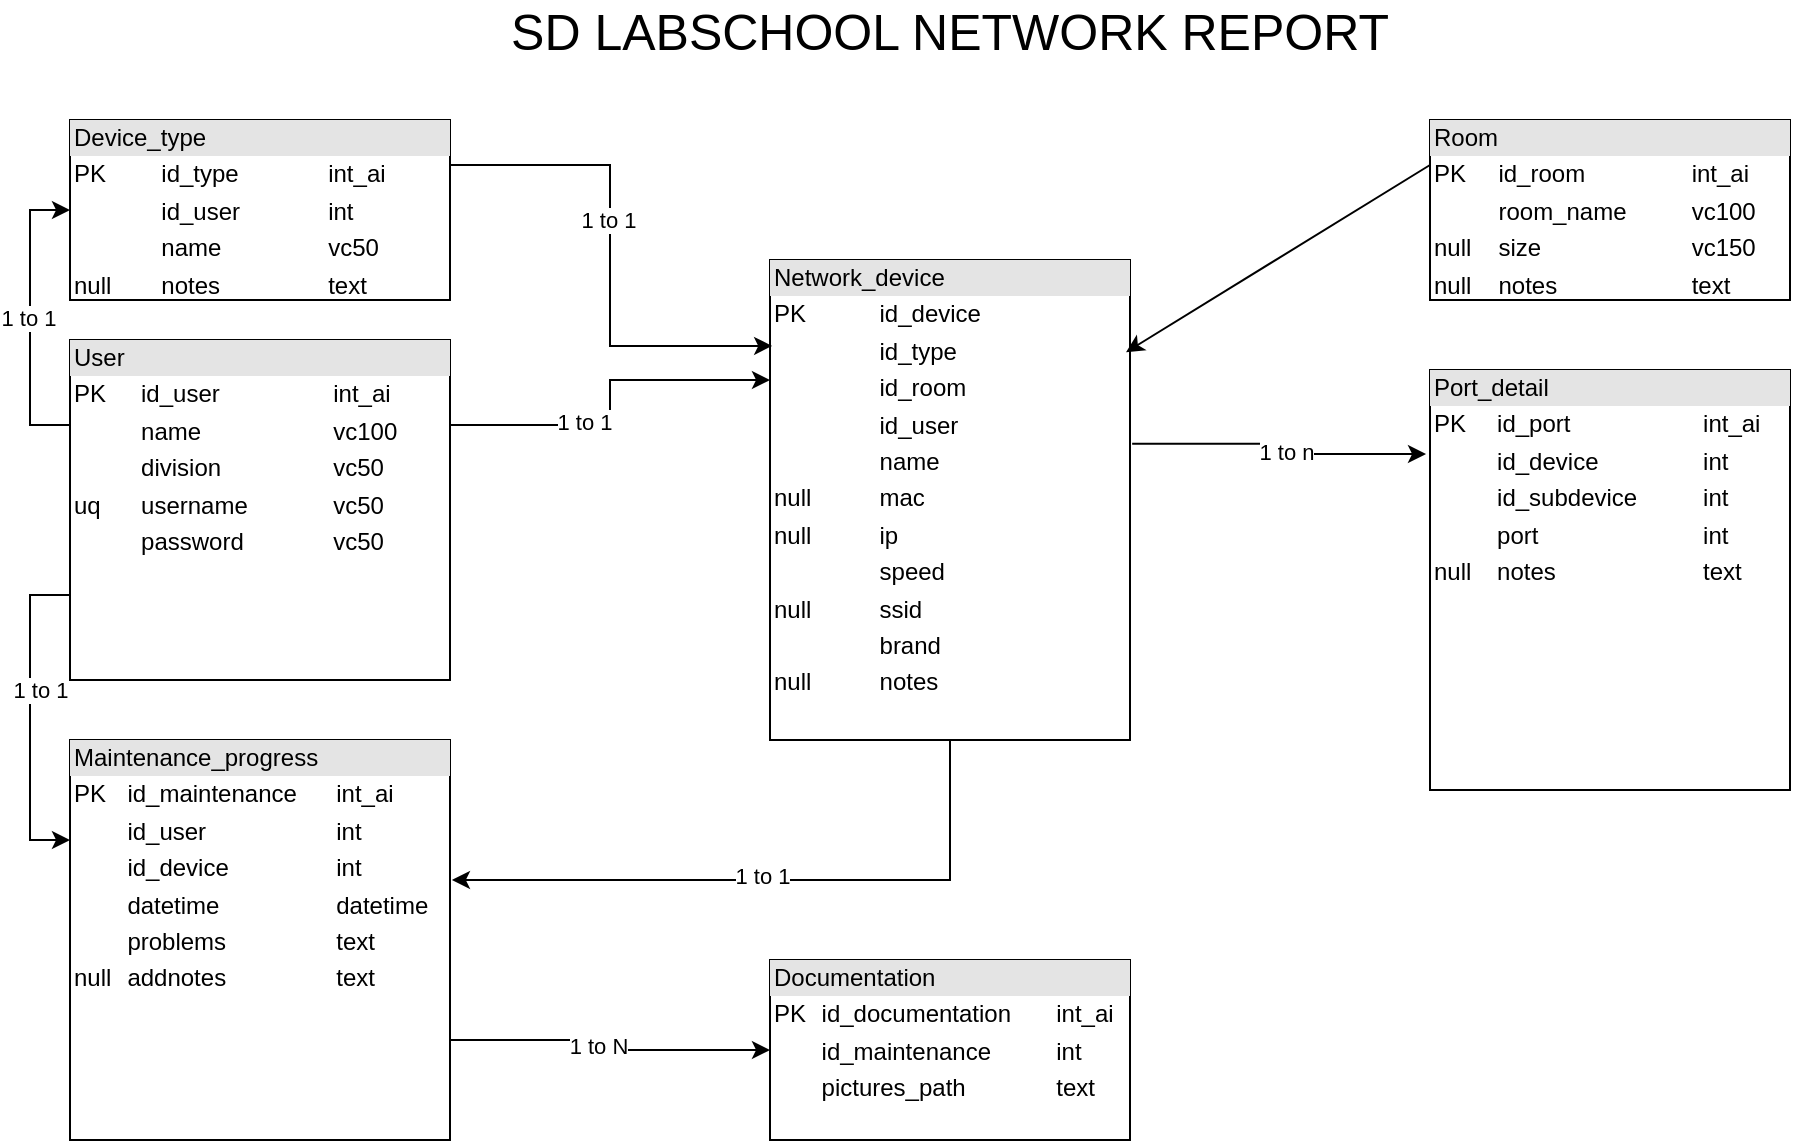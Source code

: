 <mxfile version="26.0.9">
  <diagram name="Page-1" id="b520641d-4fe3-3701-9064-5fc419738815">
    <mxGraphModel dx="712" dy="845" grid="1" gridSize="10" guides="1" tooltips="1" connect="1" arrows="1" fold="1" page="1" pageScale="1" pageWidth="1100" pageHeight="850" background="none" math="0" shadow="0">
      <root>
        <mxCell id="0" />
        <mxCell id="1" parent="0" />
        <mxCell id="gF-t8I0m81nP1kEkH4Sl-12" style="edgeStyle=orthogonalEdgeStyle;rounded=0;orthogonalLoop=1;jettySize=auto;html=1;exitX=0;exitY=0.25;exitDx=0;exitDy=0;entryX=0;entryY=0.5;entryDx=0;entryDy=0;" parent="1" source="lVnhz47uZhtf5uDVyU-g-10" target="lVnhz47uZhtf5uDVyU-g-13" edge="1">
          <mxGeometry relative="1" as="geometry" />
        </mxCell>
        <mxCell id="gF-t8I0m81nP1kEkH4Sl-23" value="1 to 1" style="edgeLabel;html=1;align=center;verticalAlign=middle;resizable=0;points=[];" parent="gF-t8I0m81nP1kEkH4Sl-12" connectable="0" vertex="1">
          <mxGeometry x="0.01" y="1" relative="1" as="geometry">
            <mxPoint y="1" as="offset" />
          </mxGeometry>
        </mxCell>
        <mxCell id="gF-t8I0m81nP1kEkH4Sl-13" style="edgeStyle=orthogonalEdgeStyle;rounded=0;orthogonalLoop=1;jettySize=auto;html=1;exitX=1;exitY=0.25;exitDx=0;exitDy=0;entryX=0;entryY=0.25;entryDx=0;entryDy=0;" parent="1" source="lVnhz47uZhtf5uDVyU-g-10" target="lVnhz47uZhtf5uDVyU-g-12" edge="1">
          <mxGeometry relative="1" as="geometry" />
        </mxCell>
        <mxCell id="gF-t8I0m81nP1kEkH4Sl-21" value="1 to 1" style="edgeLabel;html=1;align=center;verticalAlign=middle;resizable=0;points=[];" parent="gF-t8I0m81nP1kEkH4Sl-13" connectable="0" vertex="1">
          <mxGeometry x="-0.266" y="3" relative="1" as="geometry">
            <mxPoint y="1" as="offset" />
          </mxGeometry>
        </mxCell>
        <mxCell id="gF-t8I0m81nP1kEkH4Sl-16" style="edgeStyle=orthogonalEdgeStyle;rounded=0;orthogonalLoop=1;jettySize=auto;html=1;exitX=0;exitY=0.75;exitDx=0;exitDy=0;entryX=0;entryY=0.25;entryDx=0;entryDy=0;" parent="1" source="lVnhz47uZhtf5uDVyU-g-10" target="gF-t8I0m81nP1kEkH4Sl-1" edge="1">
          <mxGeometry relative="1" as="geometry" />
        </mxCell>
        <mxCell id="gF-t8I0m81nP1kEkH4Sl-24" value="1 to 1" style="edgeLabel;html=1;align=center;verticalAlign=middle;resizable=0;points=[];" parent="gF-t8I0m81nP1kEkH4Sl-16" connectable="0" vertex="1">
          <mxGeometry x="-0.169" y="5" relative="1" as="geometry">
            <mxPoint as="offset" />
          </mxGeometry>
        </mxCell>
        <mxCell id="lVnhz47uZhtf5uDVyU-g-10" value="&lt;div style=&quot;box-sizing: border-box; width: 100%; background: rgb(228, 228, 228); padding: 2px;&quot;&gt;User&lt;/div&gt;&lt;table style=&quot;width:100%;font-size:1em;&quot; cellpadding=&quot;2&quot; cellspacing=&quot;0&quot;&gt;&lt;tbody&gt;&lt;tr&gt;&lt;td&gt;PK&lt;/td&gt;&lt;td&gt;id_user&lt;/td&gt;&lt;td&gt;int_ai&lt;/td&gt;&lt;/tr&gt;&lt;tr&gt;&lt;td&gt;&lt;br&gt;&lt;/td&gt;&lt;td&gt;name&lt;/td&gt;&lt;td&gt;vc100&lt;br&gt;&lt;/td&gt;&lt;/tr&gt;&lt;tr&gt;&lt;td&gt;&lt;/td&gt;&lt;td&gt;division&lt;/td&gt;&lt;td&gt;vc50&lt;br&gt;&lt;/td&gt;&lt;/tr&gt;&lt;tr&gt;&lt;td&gt;uq&lt;/td&gt;&lt;td&gt;username&lt;br&gt;&lt;/td&gt;&lt;td&gt;vc50&lt;br&gt;&lt;/td&gt;&lt;/tr&gt;&lt;tr&gt;&lt;td&gt;&lt;br&gt;&lt;/td&gt;&lt;td&gt;password&lt;/td&gt;&lt;td&gt;vc50&lt;br&gt;&lt;/td&gt;&lt;/tr&gt;&lt;/tbody&gt;&lt;/table&gt;" style="verticalAlign=top;align=left;overflow=fill;html=1;whiteSpace=wrap;" parent="1" vertex="1">
          <mxGeometry x="120" y="200" width="190" height="170" as="geometry" />
        </mxCell>
        <mxCell id="lVnhz47uZhtf5uDVyU-g-11" value="&lt;font style=&quot;font-size: 25px;&quot;&gt;SD LABSCHOOL NETWORK REPORT&lt;/font&gt;" style="text;html=1;align=center;verticalAlign=middle;whiteSpace=wrap;rounded=0;" parent="1" vertex="1">
          <mxGeometry x="330" y="30" width="460" height="30" as="geometry" />
        </mxCell>
        <mxCell id="lVnhz47uZhtf5uDVyU-g-12" value="&lt;div style=&quot;box-sizing: border-box; width: 100%; background: rgb(228, 228, 228); padding: 2px;&quot;&gt;Network_device&lt;br&gt;&lt;/div&gt;&lt;table style=&quot;width:100%;font-size:1em;&quot; cellpadding=&quot;2&quot; cellspacing=&quot;0&quot;&gt;&lt;tbody&gt;&lt;tr&gt;&lt;td&gt;PK&lt;/td&gt;&lt;td&gt;id_device&lt;/td&gt;&lt;/tr&gt;&lt;tr&gt;&lt;td&gt;&lt;br&gt;&lt;/td&gt;&lt;td&gt;id_type&lt;br&gt;&lt;/td&gt;&lt;/tr&gt;&lt;tr&gt;&lt;td&gt;&lt;br&gt;&lt;/td&gt;&lt;td&gt;id_room&lt;/td&gt;&lt;/tr&gt;&lt;tr&gt;&lt;td&gt;&lt;br&gt;&lt;/td&gt;&lt;td&gt;id_user&lt;/td&gt;&lt;/tr&gt;&lt;tr&gt;&lt;td&gt;&lt;br&gt;&lt;/td&gt;&lt;td&gt;name&lt;br&gt;&lt;/td&gt;&lt;/tr&gt;&lt;tr&gt;&lt;td&gt;null&lt;/td&gt;&lt;td&gt;mac&lt;/td&gt;&lt;/tr&gt;&lt;tr&gt;&lt;td&gt;null&lt;br&gt;&lt;/td&gt;&lt;td&gt;ip&lt;br&gt;&lt;/td&gt;&lt;/tr&gt;&lt;tr&gt;&lt;td&gt;&lt;br&gt;&lt;/td&gt;&lt;td&gt;speed&lt;/td&gt;&lt;/tr&gt;&lt;tr&gt;&lt;td&gt;null&lt;br&gt;&lt;/td&gt;&lt;td&gt;ssid&lt;/td&gt;&lt;/tr&gt;&lt;tr&gt;&lt;td&gt;&lt;br&gt;&lt;/td&gt;&lt;td&gt;brand&lt;br&gt;&lt;/td&gt;&lt;/tr&gt;&lt;tr&gt;&lt;td&gt;null&lt;/td&gt;&lt;td&gt;notes&lt;br&gt;&lt;/td&gt;&lt;/tr&gt;&lt;/tbody&gt;&lt;/table&gt;" style="verticalAlign=top;align=left;overflow=fill;html=1;whiteSpace=wrap;" parent="1" vertex="1">
          <mxGeometry x="470" y="160" width="180" height="240" as="geometry" />
        </mxCell>
        <mxCell id="lVnhz47uZhtf5uDVyU-g-13" value="&lt;div style=&quot;box-sizing: border-box; width: 100%; background: rgb(228, 228, 228); padding: 2px;&quot;&gt;Device_type&lt;br&gt;&lt;/div&gt;&lt;table style=&quot;width:100%;font-size:1em;&quot; cellpadding=&quot;2&quot; cellspacing=&quot;0&quot;&gt;&lt;tbody&gt;&lt;tr&gt;&lt;td&gt;PK&lt;/td&gt;&lt;td&gt;id_type&lt;/td&gt;&lt;td&gt;int_ai&lt;/td&gt;&lt;/tr&gt;&lt;tr&gt;&lt;td&gt;&lt;br&gt;&lt;/td&gt;&lt;td&gt;id_user&lt;/td&gt;&lt;td&gt;int&lt;/td&gt;&lt;/tr&gt;&lt;tr&gt;&lt;td&gt;&lt;br&gt;&lt;/td&gt;&lt;td&gt;name&lt;/td&gt;&lt;td&gt;vc50&lt;/td&gt;&lt;/tr&gt;&lt;tr&gt;&lt;td&gt;null&lt;/td&gt;&lt;td&gt;notes&lt;/td&gt;&lt;td&gt;text&lt;br&gt;&lt;/td&gt;&lt;/tr&gt;&lt;/tbody&gt;&lt;/table&gt;" style="verticalAlign=top;align=left;overflow=fill;html=1;whiteSpace=wrap;" parent="1" vertex="1">
          <mxGeometry x="120" y="90" width="190" height="90" as="geometry" />
        </mxCell>
        <mxCell id="lVnhz47uZhtf5uDVyU-g-16" value="&lt;div style=&quot;box-sizing: border-box; width: 100%; background: rgb(228, 228, 228); padding: 2px;&quot;&gt;Port_detail&lt;/div&gt;&lt;table style=&quot;width:100%;font-size:1em;&quot; cellpadding=&quot;2&quot; cellspacing=&quot;0&quot;&gt;&lt;tbody&gt;&lt;tr&gt;&lt;td&gt;PK&lt;/td&gt;&lt;td&gt;id_port&lt;/td&gt;&lt;td&gt;int_ai&lt;br&gt;&lt;/td&gt;&lt;/tr&gt;&lt;tr&gt;&lt;td&gt;&lt;br&gt;&lt;/td&gt;&lt;td&gt;id_device&lt;/td&gt;&lt;td&gt;int&lt;br&gt;&lt;/td&gt;&lt;/tr&gt;&lt;tr&gt;&lt;td&gt;&lt;br&gt;&lt;/td&gt;&lt;td&gt;id_subdevice&lt;br&gt;&lt;/td&gt;&lt;td&gt;int&lt;br&gt;&lt;/td&gt;&lt;/tr&gt;&lt;tr&gt;&lt;td&gt;&lt;/td&gt;&lt;td&gt;port&lt;/td&gt;&lt;td&gt;int&lt;br&gt;&lt;/td&gt;&lt;/tr&gt;&lt;tr&gt;&lt;td&gt;null&lt;br&gt;&lt;/td&gt;&lt;td&gt;notes&lt;/td&gt;&lt;td&gt;text&lt;br&gt;&lt;/td&gt;&lt;/tr&gt;&lt;/tbody&gt;&lt;/table&gt;" style="verticalAlign=top;align=left;overflow=fill;html=1;whiteSpace=wrap;" parent="1" vertex="1">
          <mxGeometry x="800" y="215" width="180" height="210" as="geometry" />
        </mxCell>
        <mxCell id="lVnhz47uZhtf5uDVyU-g-17" value="&lt;div style=&quot;box-sizing: border-box; width: 100%; background: rgb(228, 228, 228); padding: 2px;&quot;&gt;Room&lt;/div&gt;&lt;table style=&quot;width:100%;font-size:1em;&quot; cellpadding=&quot;2&quot; cellspacing=&quot;0&quot;&gt;&lt;tbody&gt;&lt;tr&gt;&lt;td&gt;PK&lt;/td&gt;&lt;td&gt;id_room&lt;/td&gt;&lt;td&gt;int_ai&lt;/td&gt;&lt;/tr&gt;&lt;tr&gt;&lt;td&gt;&lt;br&gt;&lt;/td&gt;&lt;td&gt;room_name&lt;/td&gt;&lt;td&gt;vc100&lt;br&gt;&lt;/td&gt;&lt;/tr&gt;&lt;tr&gt;&lt;td&gt;null&lt;br&gt;&lt;/td&gt;&lt;td&gt;size&lt;/td&gt;&lt;td&gt;vc150&lt;br&gt;&lt;/td&gt;&lt;/tr&gt;&lt;tr&gt;&lt;td&gt;null&lt;/td&gt;&lt;td&gt;notes&lt;/td&gt;&lt;td&gt;text&lt;br&gt;&lt;/td&gt;&lt;/tr&gt;&lt;/tbody&gt;&lt;/table&gt;" style="verticalAlign=top;align=left;overflow=fill;html=1;whiteSpace=wrap;" parent="1" vertex="1">
          <mxGeometry x="800" y="90" width="180" height="90" as="geometry" />
        </mxCell>
        <mxCell id="gF-t8I0m81nP1kEkH4Sl-15" style="edgeStyle=orthogonalEdgeStyle;rounded=0;orthogonalLoop=1;jettySize=auto;html=1;exitX=1;exitY=0.75;exitDx=0;exitDy=0;entryX=0;entryY=0.5;entryDx=0;entryDy=0;" parent="1" source="gF-t8I0m81nP1kEkH4Sl-1" target="gF-t8I0m81nP1kEkH4Sl-2" edge="1">
          <mxGeometry relative="1" as="geometry" />
        </mxCell>
        <mxCell id="gF-t8I0m81nP1kEkH4Sl-17" value="1 to N" style="edgeLabel;html=1;align=center;verticalAlign=middle;resizable=0;points=[];" parent="gF-t8I0m81nP1kEkH4Sl-15" connectable="0" vertex="1">
          <mxGeometry x="-0.103" y="-3" relative="1" as="geometry">
            <mxPoint as="offset" />
          </mxGeometry>
        </mxCell>
        <mxCell id="gF-t8I0m81nP1kEkH4Sl-1" value="&lt;div style=&quot;box-sizing: border-box; width: 100%; background: rgb(228, 228, 228); padding: 2px;&quot;&gt;Maintenance_progress&lt;/div&gt;&lt;table style=&quot;width:100%;font-size:1em;&quot; cellpadding=&quot;2&quot; cellspacing=&quot;0&quot;&gt;&lt;tbody&gt;&lt;tr&gt;&lt;td&gt;PK&lt;/td&gt;&lt;td&gt;id_maintenance&lt;/td&gt;&lt;td&gt;int_ai&lt;/td&gt;&lt;/tr&gt;&lt;tr&gt;&lt;td&gt;&lt;br&gt;&lt;/td&gt;&lt;td&gt;id_user&lt;br&gt;&lt;/td&gt;&lt;td&gt;int&lt;br&gt;&lt;/td&gt;&lt;/tr&gt;&lt;tr&gt;&lt;td&gt;&lt;br&gt;&lt;/td&gt;&lt;td&gt;id_device&lt;br&gt;&lt;/td&gt;&lt;td&gt;int&lt;br&gt;&lt;/td&gt;&lt;/tr&gt;&lt;tr&gt;&lt;td&gt;&lt;br&gt;&lt;/td&gt;&lt;td&gt;datetime&lt;/td&gt;&lt;td&gt;datetime&lt;br&gt;&lt;/td&gt;&lt;/tr&gt;&lt;tr&gt;&lt;td&gt;&lt;/td&gt;&lt;td&gt;problems&lt;/td&gt;&lt;td&gt;text&lt;br&gt;&lt;/td&gt;&lt;/tr&gt;&lt;tr&gt;&lt;td&gt;null&lt;/td&gt;&lt;td&gt;addnotes&lt;br&gt;&lt;/td&gt;&lt;td&gt;text&lt;br&gt;&lt;/td&gt;&lt;/tr&gt;&lt;/tbody&gt;&lt;/table&gt;" style="verticalAlign=top;align=left;overflow=fill;html=1;whiteSpace=wrap;" parent="1" vertex="1">
          <mxGeometry x="120" y="400" width="190" height="200" as="geometry" />
        </mxCell>
        <mxCell id="gF-t8I0m81nP1kEkH4Sl-2" value="&lt;div style=&quot;box-sizing: border-box; width: 100%; background: rgb(228, 228, 228); padding: 2px;&quot;&gt;Documentation&lt;/div&gt;&lt;table style=&quot;width:100%;font-size:1em;&quot; cellpadding=&quot;2&quot; cellspacing=&quot;0&quot;&gt;&lt;tbody&gt;&lt;tr&gt;&lt;td&gt;PK&lt;/td&gt;&lt;td&gt;id_documentation&lt;/td&gt;&lt;td&gt;int_ai&lt;/td&gt;&lt;/tr&gt;&lt;tr&gt;&lt;td&gt;&lt;br&gt;&lt;/td&gt;&lt;td&gt;id_maintenance&lt;/td&gt;&lt;td&gt;int&lt;/td&gt;&lt;/tr&gt;&lt;tr&gt;&lt;td&gt;&lt;/td&gt;&lt;td&gt;pictures_path&lt;/td&gt;&lt;td&gt;text&lt;br&gt;&lt;/td&gt;&lt;/tr&gt;&lt;/tbody&gt;&lt;/table&gt;" style="verticalAlign=top;align=left;overflow=fill;html=1;whiteSpace=wrap;" parent="1" vertex="1">
          <mxGeometry x="470" y="510" width="180" height="90" as="geometry" />
        </mxCell>
        <mxCell id="gF-t8I0m81nP1kEkH4Sl-8" style="edgeStyle=orthogonalEdgeStyle;rounded=0;orthogonalLoop=1;jettySize=auto;html=1;exitX=1.006;exitY=0.383;exitDx=0;exitDy=0;entryX=-0.011;entryY=0.2;entryDx=0;entryDy=0;entryPerimeter=0;exitPerimeter=0;" parent="1" source="lVnhz47uZhtf5uDVyU-g-12" target="lVnhz47uZhtf5uDVyU-g-16" edge="1">
          <mxGeometry relative="1" as="geometry" />
        </mxCell>
        <mxCell id="gF-t8I0m81nP1kEkH4Sl-19" value="1 to n" style="edgeLabel;html=1;align=center;verticalAlign=middle;resizable=0;points=[];" parent="gF-t8I0m81nP1kEkH4Sl-8" connectable="0" vertex="1">
          <mxGeometry x="0.07" y="1" relative="1" as="geometry">
            <mxPoint as="offset" />
          </mxGeometry>
        </mxCell>
        <mxCell id="gF-t8I0m81nP1kEkH4Sl-11" style="edgeStyle=orthogonalEdgeStyle;rounded=0;orthogonalLoop=1;jettySize=auto;html=1;exitX=1;exitY=0.25;exitDx=0;exitDy=0;entryX=0.006;entryY=0.179;entryDx=0;entryDy=0;entryPerimeter=0;" parent="1" source="lVnhz47uZhtf5uDVyU-g-13" target="lVnhz47uZhtf5uDVyU-g-12" edge="1">
          <mxGeometry relative="1" as="geometry" />
        </mxCell>
        <mxCell id="gF-t8I0m81nP1kEkH4Sl-18" value="1 to 1" style="edgeLabel;html=1;align=center;verticalAlign=middle;resizable=0;points=[];" parent="gF-t8I0m81nP1kEkH4Sl-11" connectable="0" vertex="1">
          <mxGeometry x="-0.153" y="-1" relative="1" as="geometry">
            <mxPoint y="1" as="offset" />
          </mxGeometry>
        </mxCell>
        <mxCell id="gF-t8I0m81nP1kEkH4Sl-14" style="edgeStyle=orthogonalEdgeStyle;rounded=0;orthogonalLoop=1;jettySize=auto;html=1;exitX=0.5;exitY=1;exitDx=0;exitDy=0;entryX=1.005;entryY=0.35;entryDx=0;entryDy=0;entryPerimeter=0;" parent="1" source="lVnhz47uZhtf5uDVyU-g-12" target="gF-t8I0m81nP1kEkH4Sl-1" edge="1">
          <mxGeometry relative="1" as="geometry" />
        </mxCell>
        <mxCell id="gF-t8I0m81nP1kEkH4Sl-22" value="1 to 1" style="edgeLabel;html=1;align=center;verticalAlign=middle;resizable=0;points=[];" parent="gF-t8I0m81nP1kEkH4Sl-14" connectable="0" vertex="1">
          <mxGeometry x="0.028" y="-2" relative="1" as="geometry">
            <mxPoint as="offset" />
          </mxGeometry>
        </mxCell>
        <mxCell id="VRpw4hqotMHdKHkiPmZV-2" style="edgeStyle=none;rounded=0;orthogonalLoop=1;jettySize=auto;html=1;exitX=0;exitY=0.25;exitDx=0;exitDy=0;entryX=0.989;entryY=0.192;entryDx=0;entryDy=0;entryPerimeter=0;" parent="1" source="lVnhz47uZhtf5uDVyU-g-17" target="lVnhz47uZhtf5uDVyU-g-12" edge="1">
          <mxGeometry relative="1" as="geometry" />
        </mxCell>
      </root>
    </mxGraphModel>
  </diagram>
</mxfile>
